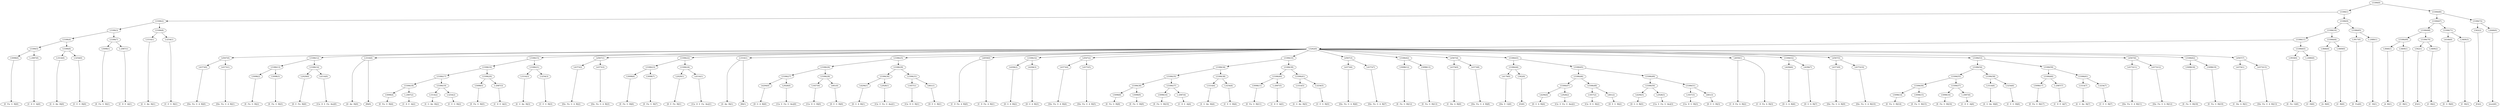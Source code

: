 digraph sample{
"L5098(0)"->"[E  Fis  G  B](0)"
"L-2087(0)"->"[C  D  E  A](0)"
"L5306(5)"->"L5098(0)"
"L5306(5)"->"L-2087(0)"
"L3314(0)"->"[E  G  Ais  B](0)"
"L3254(0)"->"[C  E  G  B](0)"
"L5306(6)"->"L3314(0)"
"L5306(6)"->"L3254(0)"
"L5306(4)"->"L5306(5)"
"L5306(4)"->"L5306(6)"
"L5098(1)"->"[E  Fis  G  B](1)"
"L-2087(1)"->"[C  D  E  A](1)"
"L5306(7)"->"L5098(1)"
"L5306(7)"->"L-2087(1)"
"L5306(3)"->"L5306(4)"
"L5306(3)"->"L5306(7)"
"L3314(1)"->"[E  G  Ais  B](1)"
"L3254(1)"->"[C  E  G  B](1)"
"L5306(8)"->"L3314(1)"
"L5306(8)"->"L3254(1)"
"L5306(2)"->"L5306(3)"
"L5306(2)"->"L5306(8)"
"L4373(0)"->"[Dis  Fis  G  A  B](0)"
"L4373(1)"->"[Dis  Fis  G  A  B](1)"
"L4567(0)"->"L4373(0)"
"L4567(0)"->"L4373(1)"
"L5098(2)"->"[E  Fis  G  B](2)"
"L5098(3)"->"[E  Fis  G  B](3)"
"L5306(13)"->"L5098(2)"
"L5306(13)"->"L5098(3)"
"L2029(0)"->"[D  E  Fis  B](0)"
"L4314(0)"->"[Cis  D  E  Fis  Ais](0)"
"L5306(14)"->"L2029(0)"
"L5306(14)"->"L4314(0)"
"L5306(12)"->"L5306(13)"
"L5306(12)"->"L5306(14)"
"L3316(0)"->"[D  Ais  B](0)"
"L3316(0)"->"[B](0)"
"L5098(4)"->"[E  Fis  G  B](4)"
"L-2087(2)"->"[C  D  E  A](2)"
"L5306(18)"->"L5098(4)"
"L5306(18)"->"L-2087(2)"
"L3314(2)"->"[E  G  Ais  B](2)"
"L3254(2)"->"[C  E  G  B](2)"
"L5306(19)"->"L3314(2)"
"L5306(19)"->"L3254(2)"
"L5306(17)"->"L5306(18)"
"L5306(17)"->"L5306(19)"
"L5098(5)"->"[E  Fis  G  B](5)"
"L-2087(3)"->"[C  D  E  A](3)"
"L5306(20)"->"L5098(5)"
"L5306(20)"->"L-2087(3)"
"L5306(16)"->"L5306(17)"
"L5306(16)"->"L5306(20)"
"L3314(3)"->"[E  G  Ais  B](3)"
"L3254(3)"->"[C  E  G  B](3)"
"L5306(21)"->"L3314(3)"
"L5306(21)"->"L3254(3)"
"L5306(15)"->"L5306(16)"
"L5306(15)"->"L5306(21)"
"L4373(2)"->"[Dis  Fis  G  A  B](2)"
"L4373(3)"->"[Dis  Fis  G  A  B](3)"
"L4567(1)"->"L4373(2)"
"L4567(1)"->"L4373(3)"
"L5098(6)"->"[E  Fis  G  B](6)"
"L5098(7)"->"[E  Fis  G  B](7)"
"L5306(23)"->"L5098(6)"
"L5306(23)"->"L5098(7)"
"L2029(1)"->"[D  E  Fis  B](1)"
"L4314(1)"->"[Cis  D  E  Fis  Ais](1)"
"L5306(24)"->"L2029(1)"
"L5306(24)"->"L4314(1)"
"L5306(22)"->"L5306(23)"
"L5306(22)"->"L5306(24)"
"L3316(1)"->"[D  Ais  B](1)"
"L3316(1)"->"[B](1)"
"L4294(0)"->"[D  G  A  B](0)"
"L2928(0)"->"[Cis  E  Fis  G  Ais](0)"
"L5306(27)"->"L4294(0)"
"L5306(27)"->"L2928(0)"
"L1657(0)"->"[Cis  D  G  B](0)"
"L661(0)"->"[D  E  G  B](0)"
"L5306(28)"->"L1657(0)"
"L5306(28)"->"L661(0)"
"L5306(26)"->"L5306(27)"
"L5306(26)"->"L5306(28)"
"L4294(1)"->"[D  G  A  B](1)"
"L2928(1)"->"[Cis  E  Fis  G  Ais](1)"
"L5306(30)"->"L4294(1)"
"L5306(30)"->"L2928(1)"
"L1657(1)"->"[Cis  D  G  B](1)"
"L661(1)"->"[D  E  G  B](1)"
"L5306(31)"->"L1657(1)"
"L5306(31)"->"L661(1)"
"L5306(29)"->"L5306(30)"
"L5306(29)"->"L5306(31)"
"L5306(25)"->"L5306(26)"
"L5306(25)"->"L5306(29)"
"L4059(0)"->"[C  D  Fis  A  B](0)"
"L4059(0)"->"[C  D  Fis  A  B](1)"
"L4294(2)"->"[D  G  A  B](2)"
"L4294(3)"->"[D  G  A  B](3)"
"L5306(32)"->"L4294(2)"
"L5306(32)"->"L4294(3)"
"L4373(4)"->"[Dis  Fis  G  A  B](4)"
"L4373(5)"->"[Dis  Fis  G  A  B](5)"
"L4567(2)"->"L4373(4)"
"L4567(2)"->"L4373(5)"
"L5098(8)"->"[E  Fis  G  B](8)"
"L5098(9)"->"[E  Fis  G  B](9)"
"L5306(36)"->"L5098(8)"
"L5306(36)"->"L5098(9)"
"L5098(10)"->"[E  Fis  G  B](10)"
"L-2087(4)"->"[C  D  E  A](4)"
"L5306(37)"->"L5098(10)"
"L5306(37)"->"L-2087(4)"
"L5306(35)"->"L5306(36)"
"L5306(35)"->"L5306(37)"
"L3314(4)"->"[E  G  Ais  B](4)"
"L3254(4)"->"[C  E  G  B](4)"
"L5306(38)"->"L3314(4)"
"L5306(38)"->"L3254(4)"
"L5306(34)"->"L5306(35)"
"L5306(34)"->"L5306(38)"
"L5098(11)"->"[E  Fis  G  B](11)"
"L-2087(5)"->"[C  D  E  A](5)"
"L5306(40)"->"L5098(11)"
"L5306(40)"->"L-2087(5)"
"L3314(5)"->"[E  G  Ais  B](5)"
"L3254(5)"->"[C  E  G  B](5)"
"L5306(41)"->"L3314(5)"
"L5306(41)"->"L3254(5)"
"L5306(39)"->"L5306(40)"
"L5306(39)"->"L5306(41)"
"L5306(33)"->"L5306(34)"
"L5306(33)"->"L5306(39)"
"L4373(6)"->"[Dis  Fis  G  A  B](6)"
"L4373(7)"->"[Dis  Fis  G  A  B](7)"
"L4567(3)"->"L4373(6)"
"L4567(3)"->"L4373(7)"
"L5098(12)"->"[E  Fis  G  B](12)"
"L5098(13)"->"[E  Fis  G  B](13)"
"L5306(42)"->"L5098(12)"
"L5306(42)"->"L5098(13)"
"L4374(0)"->"[C  Dis  A  B](0)"
"L4373(8)"->"[Dis  Fis  G  A  B](8)"
"L4567(4)"->"L4374(0)"
"L4567(4)"->"L4373(8)"
"L4179(0)"->"[Dis  E  G](0)"
"L562(0)"->"[E](0)"
"L5306(44)"->"L4179(0)"
"L5306(44)"->"L562(0)"
"L4294(4)"->"[D  G  A  B](4)"
"L2928(2)"->"[Cis  E  Fis  G  Ais](2)"
"L5306(47)"->"L4294(4)"
"L5306(47)"->"L2928(2)"
"L1657(2)"->"[Cis  D  G  B](2)"
"L661(2)"->"[D  E  G  B](2)"
"L5306(48)"->"L1657(2)"
"L5306(48)"->"L661(2)"
"L5306(46)"->"L5306(47)"
"L5306(46)"->"L5306(48)"
"L4294(5)"->"[D  G  A  B](5)"
"L2928(3)"->"[Cis  E  Fis  G  Ais](3)"
"L5306(50)"->"L4294(5)"
"L5306(50)"->"L2928(3)"
"L1657(3)"->"[Cis  D  G  B](3)"
"L661(3)"->"[D  E  G  B](3)"
"L5306(51)"->"L1657(3)"
"L5306(51)"->"L661(3)"
"L5306(49)"->"L5306(50)"
"L5306(49)"->"L5306(51)"
"L5306(45)"->"L5306(46)"
"L5306(45)"->"L5306(49)"
"L5306(43)"->"L5306(44)"
"L5306(43)"->"L5306(45)"
"L4059(1)"->"[C  D  Fis  A  B](2)"
"L4059(1)"->"[C  D  Fis  A  B](3)"
"L4294(6)"->"[D  G  A  B](6)"
"L4294(7)"->"[D  G  A  B](7)"
"L5306(52)"->"L4294(6)"
"L5306(52)"->"L4294(7)"
"L4373(9)"->"[Dis  Fis  G  A  B](9)"
"L4373(10)"->"[Dis  Fis  G  A  B](10)"
"L4567(5)"->"L4373(9)"
"L4567(5)"->"L4373(10)"
"L5098(14)"->"[E  Fis  G  B](14)"
"L5098(15)"->"[E  Fis  G  B](15)"
"L5306(56)"->"L5098(14)"
"L5306(56)"->"L5098(15)"
"L5098(16)"->"[E  Fis  G  B](16)"
"L-2087(6)"->"[C  D  E  A](6)"
"L5306(57)"->"L5098(16)"
"L5306(57)"->"L-2087(6)"
"L5306(55)"->"L5306(56)"
"L5306(55)"->"L5306(57)"
"L3314(6)"->"[E  G  Ais  B](6)"
"L3254(6)"->"[C  E  G  B](6)"
"L5306(58)"->"L3314(6)"
"L5306(58)"->"L3254(6)"
"L5306(54)"->"L5306(55)"
"L5306(54)"->"L5306(58)"
"L5098(17)"->"[E  Fis  G  B](17)"
"L-2087(7)"->"[C  D  E  A](7)"
"L5306(60)"->"L5098(17)"
"L5306(60)"->"L-2087(7)"
"L3314(7)"->"[E  G  Ais  B](7)"
"L3254(7)"->"[C  E  G  B](7)"
"L5306(61)"->"L3314(7)"
"L5306(61)"->"L3254(7)"
"L5306(59)"->"L5306(60)"
"L5306(59)"->"L5306(61)"
"L5306(53)"->"L5306(54)"
"L5306(53)"->"L5306(59)"
"L4373(11)"->"[Dis  Fis  G  A  B](11)"
"L4373(12)"->"[Dis  Fis  G  A  B](12)"
"L4567(6)"->"L4373(11)"
"L4567(6)"->"L4373(12)"
"L5098(18)"->"[E  Fis  G  B](18)"
"L5098(19)"->"[E  Fis  G  B](19)"
"L5306(62)"->"L5098(18)"
"L5306(62)"->"L5098(19)"
"L4374(1)"->"[C  Dis  A  B](1)"
"L4373(13)"->"[Dis  Fis  G  A  B](13)"
"L4567(7)"->"L4374(1)"
"L4567(7)"->"L4373(13)"
"L5262(0)"->"L4567(0)"
"L5262(0)"->"L5306(12)"
"L5262(0)"->"L3316(0)"
"L5262(0)"->"L5306(15)"
"L5262(0)"->"L4567(1)"
"L5262(0)"->"L5306(22)"
"L5262(0)"->"L3316(1)"
"L5262(0)"->"L5306(25)"
"L5262(0)"->"L4059(0)"
"L5262(0)"->"L5306(32)"
"L5262(0)"->"L4567(2)"
"L5262(0)"->"L5306(33)"
"L5262(0)"->"L4567(3)"
"L5262(0)"->"L5306(42)"
"L5262(0)"->"L4567(4)"
"L5262(0)"->"L5306(43)"
"L5262(0)"->"L4059(1)"
"L5262(0)"->"L5306(52)"
"L5262(0)"->"L4567(5)"
"L5262(0)"->"L5306(53)"
"L5262(0)"->"L4567(6)"
"L5262(0)"->"L5306(62)"
"L5262(0)"->"L4567(7)"
"L3918(0)"->"[E  Fis  G](0)"
"L-2080(0)"->"[C  D](0)"
"L5306(63)"->"L3918(0)"
"L5306(63)"->"L-2080(0)"
"L5306(11)"->"L5262(0)"
"L5306(11)"->"L5306(63)"
"L3846(0)"->"[A  B](0)"
"L3469(0)"->"[C  B](0)"
"L5306(64)"->"L3846(0)"
"L5306(64)"->"L3469(0)"
"L5306(10)"->"L5306(11)"
"L5306(10)"->"L5306(64)"
"L3917(0)"->"[E  Fis](0)"
"L-2080(1)"->"[C  D](1)"
"L5306(65)"->"L3917(0)"
"L5306(65)"->"L-2080(1)"
"L5306(9)"->"L5306(10)"
"L5306(9)"->"L5306(65)"
"L5306(1)"->"L5306(2)"
"L5306(1)"->"L5306(9)"
"L3846(1)"->"[A  B](1)"
"L3469(1)"->"[C  B](1)"
"L5306(69)"->"L3846(1)"
"L5306(69)"->"L3469(1)"
"L562(1)"->"[E](1)"
"L3469(2)"->"[C  B](2)"
"L5306(70)"->"L562(1)"
"L5306(70)"->"L3469(2)"
"L5306(68)"->"L5306(69)"
"L5306(68)"->"L5306(70)"
"L4166(0)"->"[E  G  B](0)"
"L3469(3)"->"[C  B](3)"
"L5306(71)"->"L4166(0)"
"L5306(71)"->"L3469(3)"
"L5306(67)"->"L5306(68)"
"L5306(67)"->"L5306(71)"
"L562(2)"->"[E](2)"
"L2646(0)"->"[rest](0)"
"L5306(72)"->"L562(2)"
"L5306(72)"->"L2646(0)"
"L5306(66)"->"L5306(67)"
"L5306(66)"->"L5306(72)"
"L5306(0)"->"L5306(1)"
"L5306(0)"->"L5306(66)"
{rank = min; "L5306(0)"}
{rank = same; "L5306(1)"; "L5306(66)";}
{rank = same; "L5306(2)"; "L5306(9)"; "L5306(67)"; "L5306(72)";}
{rank = same; "L5306(3)"; "L5306(8)"; "L5306(10)"; "L5306(65)"; "L5306(68)"; "L5306(71)"; "L562(2)"; "L2646(0)";}
{rank = same; "L5306(4)"; "L5306(7)"; "L3314(1)"; "L3254(1)"; "L5306(11)"; "L5306(64)"; "L3917(0)"; "L-2080(1)"; "L5306(69)"; "L5306(70)"; "L4166(0)"; "L3469(3)";}
{rank = same; "L5306(5)"; "L5306(6)"; "L5098(1)"; "L-2087(1)"; "L5262(0)"; "L5306(63)"; "L3846(0)"; "L3469(0)"; "L3846(1)"; "L3469(1)"; "L562(1)"; "L3469(2)";}
{rank = same; "L5098(0)"; "L-2087(0)"; "L3314(0)"; "L3254(0)"; "L4567(0)"; "L5306(12)"; "L3316(0)"; "L5306(15)"; "L4567(1)"; "L5306(22)"; "L3316(1)"; "L5306(25)"; "L4059(0)"; "L5306(32)"; "L4567(2)"; "L5306(33)"; "L4567(3)"; "L5306(42)"; "L4567(4)"; "L5306(43)"; "L4059(1)"; "L5306(52)"; "L4567(5)"; "L5306(53)"; "L4567(6)"; "L5306(62)"; "L4567(7)"; "L3918(0)"; "L-2080(0)";}
{rank = same; "L4373(0)"; "L4373(1)"; "L5306(13)"; "L5306(14)"; "L5306(16)"; "L5306(21)"; "L4373(2)"; "L4373(3)"; "L5306(23)"; "L5306(24)"; "L5306(26)"; "L5306(29)"; "L4294(2)"; "L4294(3)"; "L4373(4)"; "L4373(5)"; "L5306(34)"; "L5306(39)"; "L4373(6)"; "L4373(7)"; "L5098(12)"; "L5098(13)"; "L4374(0)"; "L4373(8)"; "L5306(44)"; "L5306(45)"; "L4294(6)"; "L4294(7)"; "L4373(9)"; "L4373(10)"; "L5306(54)"; "L5306(59)"; "L4373(11)"; "L4373(12)"; "L5098(18)"; "L5098(19)"; "L4374(1)"; "L4373(13)";}
{rank = same; "L5098(2)"; "L5098(3)"; "L2029(0)"; "L4314(0)"; "L5306(17)"; "L5306(20)"; "L3314(3)"; "L3254(3)"; "L5098(6)"; "L5098(7)"; "L2029(1)"; "L4314(1)"; "L5306(27)"; "L5306(28)"; "L5306(30)"; "L5306(31)"; "L5306(35)"; "L5306(38)"; "L5306(40)"; "L5306(41)"; "L4179(0)"; "L562(0)"; "L5306(46)"; "L5306(49)"; "L5306(55)"; "L5306(58)"; "L5306(60)"; "L5306(61)";}
{rank = same; "L5306(18)"; "L5306(19)"; "L5098(5)"; "L-2087(3)"; "L4294(0)"; "L2928(0)"; "L1657(0)"; "L661(0)"; "L4294(1)"; "L2928(1)"; "L1657(1)"; "L661(1)"; "L5306(36)"; "L5306(37)"; "L3314(4)"; "L3254(4)"; "L5098(11)"; "L-2087(5)"; "L3314(5)"; "L3254(5)"; "L5306(47)"; "L5306(48)"; "L5306(50)"; "L5306(51)"; "L5306(56)"; "L5306(57)"; "L3314(6)"; "L3254(6)"; "L5098(17)"; "L-2087(7)"; "L3314(7)"; "L3254(7)";}
{rank = same; "L5098(4)"; "L-2087(2)"; "L3314(2)"; "L3254(2)"; "L5098(8)"; "L5098(9)"; "L5098(10)"; "L-2087(4)"; "L4294(4)"; "L2928(2)"; "L1657(2)"; "L661(2)"; "L4294(5)"; "L2928(3)"; "L1657(3)"; "L661(3)"; "L5098(14)"; "L5098(15)"; "L5098(16)"; "L-2087(6)";}
{rank = max; "[A  B](0)"; "[A  B](1)"; "[B](0)"; "[B](1)"; "[C  B](0)"; "[C  B](1)"; "[C  B](2)"; "[C  B](3)"; "[C  D  E  A](0)"; "[C  D  E  A](1)"; "[C  D  E  A](2)"; "[C  D  E  A](3)"; "[C  D  E  A](4)"; "[C  D  E  A](5)"; "[C  D  E  A](6)"; "[C  D  E  A](7)"; "[C  D  Fis  A  B](0)"; "[C  D  Fis  A  B](1)"; "[C  D  Fis  A  B](2)"; "[C  D  Fis  A  B](3)"; "[C  D](0)"; "[C  D](1)"; "[C  Dis  A  B](0)"; "[C  Dis  A  B](1)"; "[C  E  G  B](0)"; "[C  E  G  B](1)"; "[C  E  G  B](2)"; "[C  E  G  B](3)"; "[C  E  G  B](4)"; "[C  E  G  B](5)"; "[C  E  G  B](6)"; "[C  E  G  B](7)"; "[Cis  D  E  Fis  Ais](0)"; "[Cis  D  E  Fis  Ais](1)"; "[Cis  D  G  B](0)"; "[Cis  D  G  B](1)"; "[Cis  D  G  B](2)"; "[Cis  D  G  B](3)"; "[Cis  E  Fis  G  Ais](0)"; "[Cis  E  Fis  G  Ais](1)"; "[Cis  E  Fis  G  Ais](2)"; "[Cis  E  Fis  G  Ais](3)"; "[D  Ais  B](0)"; "[D  Ais  B](1)"; "[D  E  Fis  B](0)"; "[D  E  Fis  B](1)"; "[D  E  G  B](0)"; "[D  E  G  B](1)"; "[D  E  G  B](2)"; "[D  E  G  B](3)"; "[D  G  A  B](0)"; "[D  G  A  B](1)"; "[D  G  A  B](2)"; "[D  G  A  B](3)"; "[D  G  A  B](4)"; "[D  G  A  B](5)"; "[D  G  A  B](6)"; "[D  G  A  B](7)"; "[Dis  E  G](0)"; "[Dis  Fis  G  A  B](0)"; "[Dis  Fis  G  A  B](1)"; "[Dis  Fis  G  A  B](10)"; "[Dis  Fis  G  A  B](11)"; "[Dis  Fis  G  A  B](12)"; "[Dis  Fis  G  A  B](13)"; "[Dis  Fis  G  A  B](2)"; "[Dis  Fis  G  A  B](3)"; "[Dis  Fis  G  A  B](4)"; "[Dis  Fis  G  A  B](5)"; "[Dis  Fis  G  A  B](6)"; "[Dis  Fis  G  A  B](7)"; "[Dis  Fis  G  A  B](8)"; "[Dis  Fis  G  A  B](9)"; "[E  Fis  G  B](0)"; "[E  Fis  G  B](1)"; "[E  Fis  G  B](10)"; "[E  Fis  G  B](11)"; "[E  Fis  G  B](12)"; "[E  Fis  G  B](13)"; "[E  Fis  G  B](14)"; "[E  Fis  G  B](15)"; "[E  Fis  G  B](16)"; "[E  Fis  G  B](17)"; "[E  Fis  G  B](18)"; "[E  Fis  G  B](19)"; "[E  Fis  G  B](2)"; "[E  Fis  G  B](3)"; "[E  Fis  G  B](4)"; "[E  Fis  G  B](5)"; "[E  Fis  G  B](6)"; "[E  Fis  G  B](7)"; "[E  Fis  G  B](8)"; "[E  Fis  G  B](9)"; "[E  Fis  G](0)"; "[E  Fis](0)"; "[E  G  Ais  B](0)"; "[E  G  Ais  B](1)"; "[E  G  Ais  B](2)"; "[E  G  Ais  B](3)"; "[E  G  Ais  B](4)"; "[E  G  Ais  B](5)"; "[E  G  Ais  B](6)"; "[E  G  Ais  B](7)"; "[E  G  B](0)"; "[E](0)"; "[E](1)"; "[E](2)"; "[rest](0)";}
}